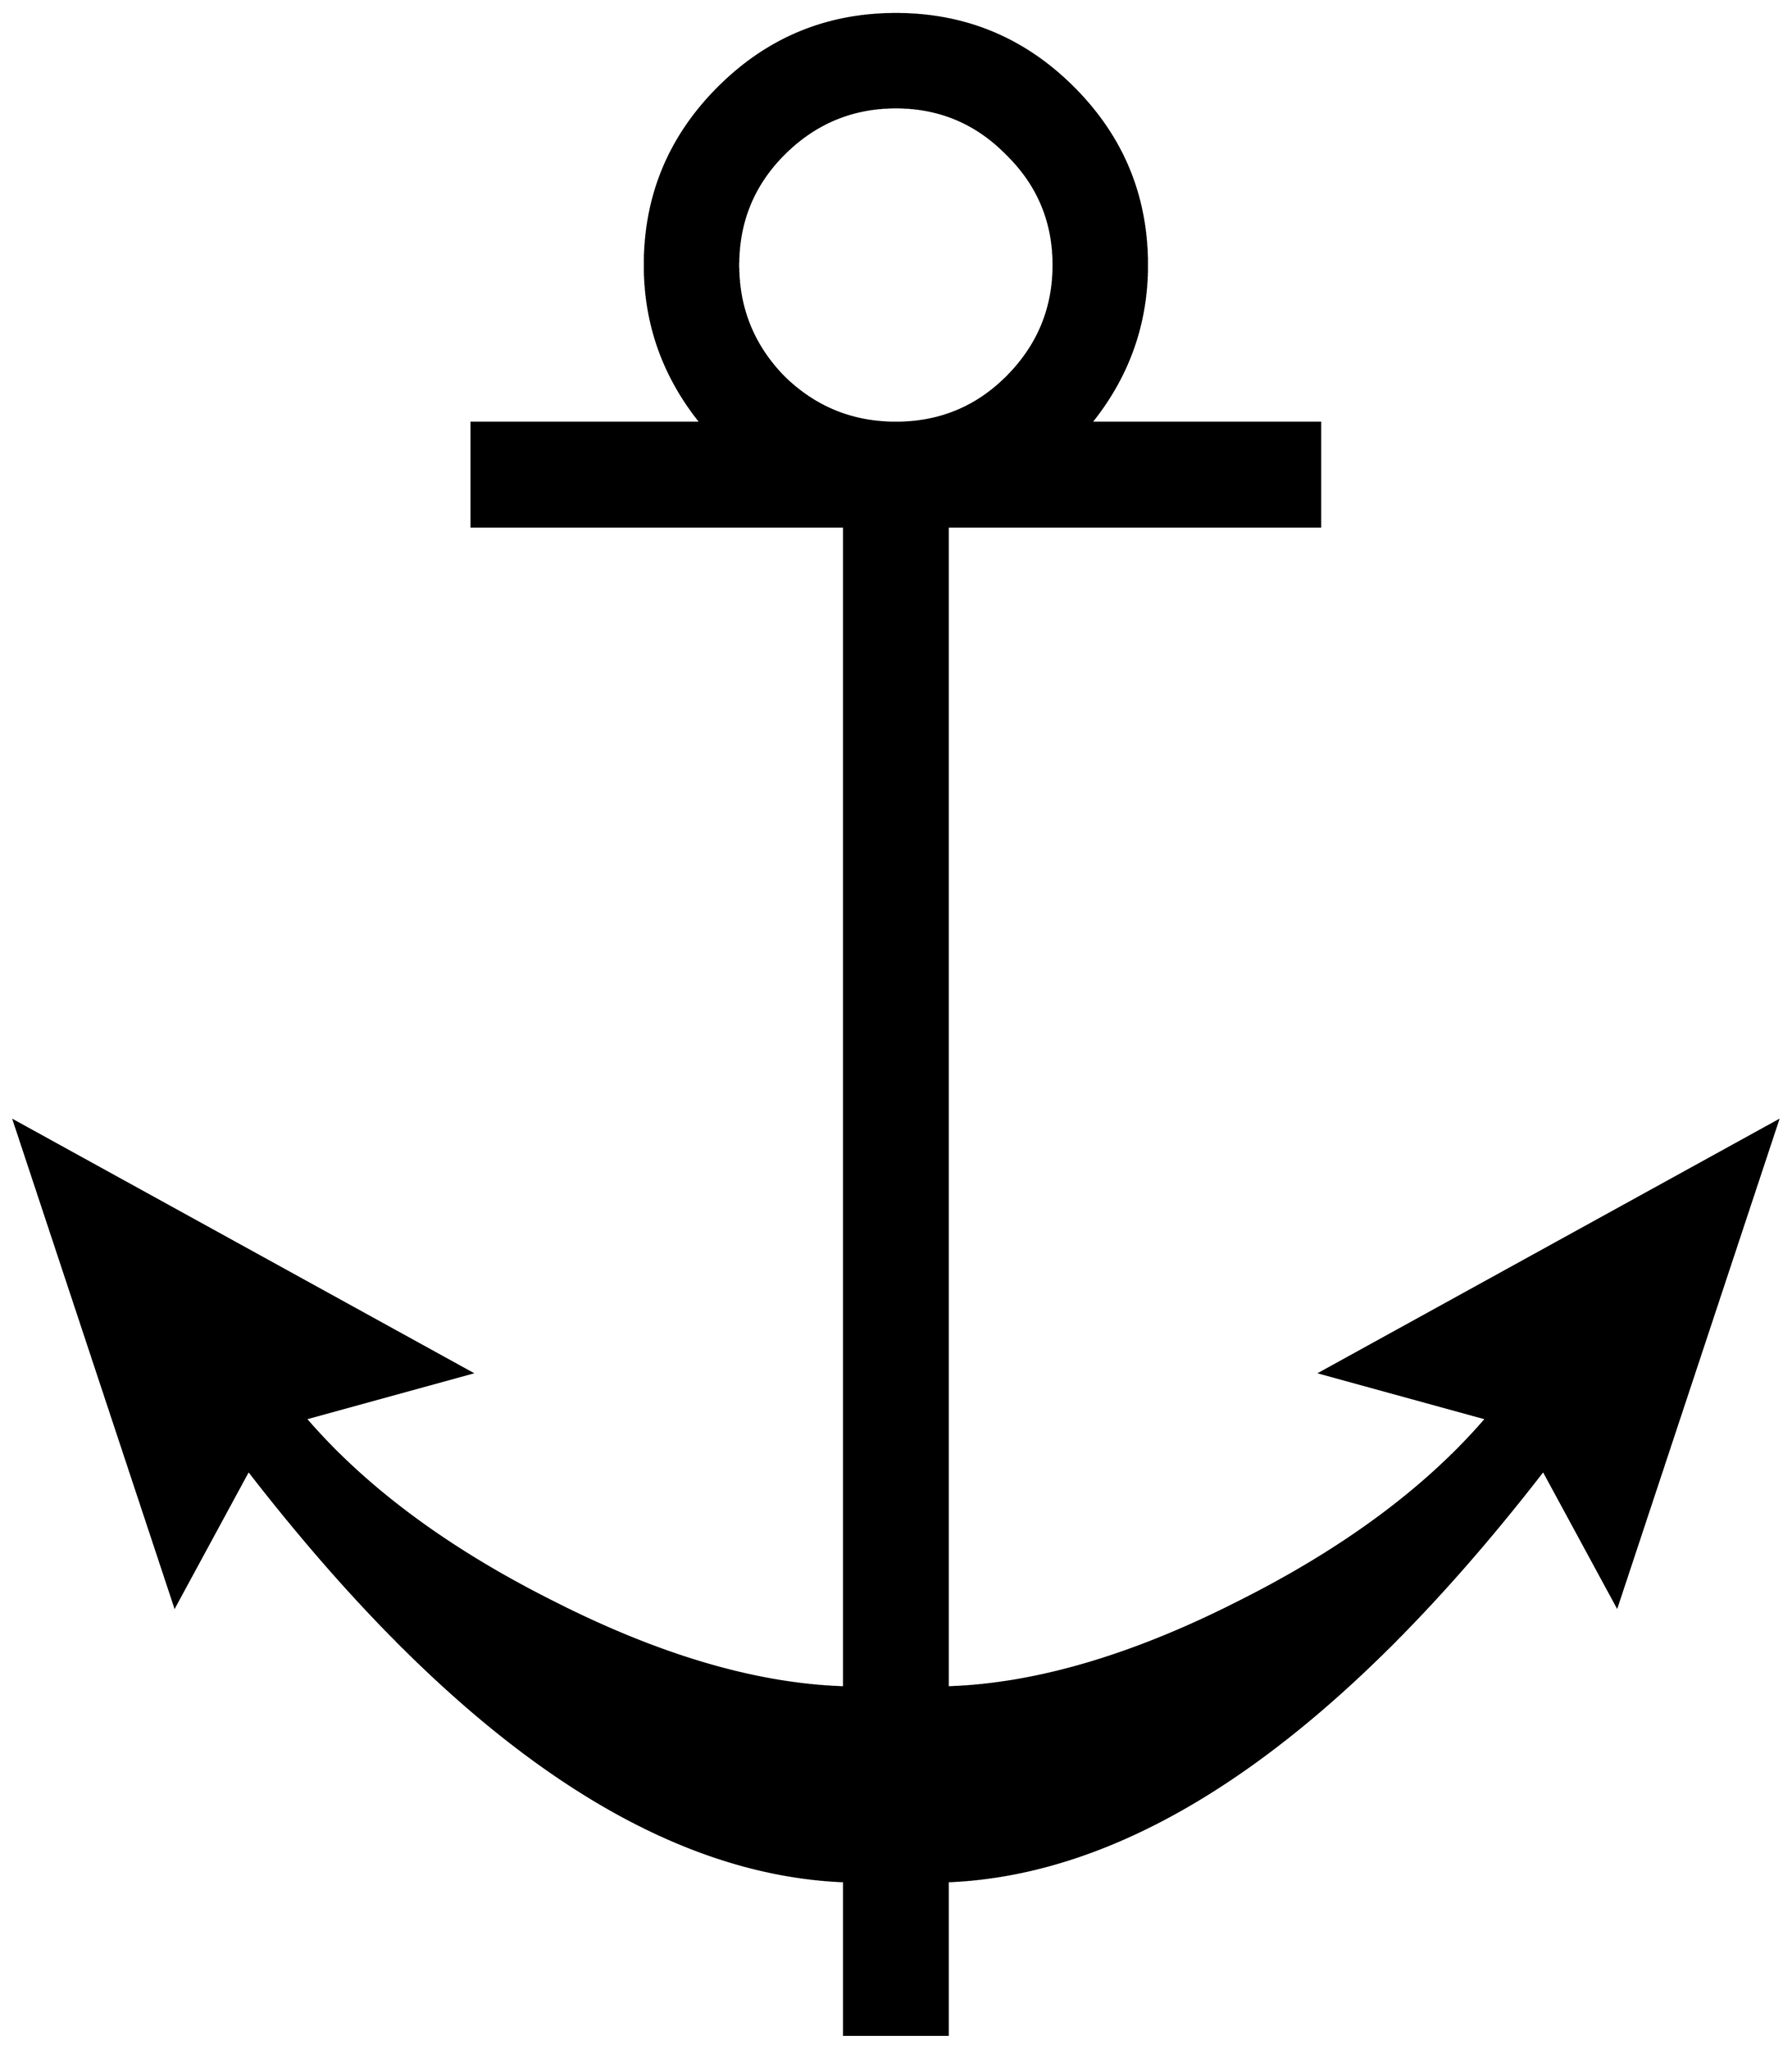 


\begin{tikzpicture}[y=0.80pt, x=0.80pt, yscale=-1.0, xscale=1.0, inner sep=0pt, outer sep=0pt]
\begin{scope}[shift={(100.0,1706.0)},nonzero rule]
  \path[draw=.,fill=.,line width=1.600pt] (1780.0,-489.0) --
    (1625.0,-21.0) -- (1554.0,-152.0) .. controls (1355.333,104.667)
    and (1164.0,236.667) .. (980.0,244.0) -- (980.0,392.0) --
    (880.0,392.0) -- (880.0,244.0) .. controls (696.0,236.667) and
    (504.667,104.667) .. (306.0,-152.0) -- (235.0,-21.0) --
    (80.0,-489.0) -- (521.0,-246.0) -- (361.0,-202.0) ..
    controls (418.333,-135.333) and (497.333,-76.667) .. (598.0,-26.0)
    .. controls (701.333,26.667) and (795.333,54.333) .. (880.0,57.0) --
    (880.0,-1062.0) -- (521.0,-1062.0) -- (521.0,-1162.0) --
    (742.0,-1162.0) .. controls (706.0,-1206.667) and
    (688.0,-1257.333) .. (688.0,-1314.0) .. controls
    (688.0,-1380.667) and (711.667,-1437.667) .. (759.0,-1485.0) ..
    controls (806.333,-1532.333) and (863.333,-1556.0) ..
    (930.0,-1556.0) .. controls (996.667,-1556.0) and
    (1053.667,-1532.333) .. (1101.0,-1485.0) .. controls
    (1148.333,-1437.667) and (1172.0,-1380.667) .. (1172.0,-1314.0) ..
    controls (1172.0,-1257.333) and (1154.0,-1206.667) ..
    (1118.0,-1162.0) -- (1339.0,-1162.0) -- (1339.0,-1062.0) --
    (980.0,-1062.0) -- (980.0,57.0) .. controls (1064.667,54.333)
    and (1158.667,26.667) .. (1262.0,-26.0) .. controls
    (1362.667,-76.667) and (1441.667,-135.333) .. (1499.0,-202.0) --
    (1339.0,-246.0) -- (1780.0,-489.0) -- cycle(1082.0,-1314.0)
    .. controls (1082.0,-1356.0) and (1067.0,-1391.667) ..
    (1037.0,-1421.0) .. controls (1007.667,-1451.0) and
    (972.0,-1466.0) .. (930.0,-1466.0) .. controls
    (888.0,-1466.0) and (852.0,-1451.0) .. (822.0,-1421.0) ..
    controls (792.667,-1391.667) and (778.0,-1356.0) ..
    (778.0,-1314.0) .. controls (778.0,-1272.0) and
    (792.667,-1236.0) .. (822.0,-1206.0) .. controls
    (852.0,-1176.667) and (888.0,-1162.0) .. (930.0,-1162.0) ..
    controls (972.0,-1162.0) and (1007.667,-1176.667) ..
    (1037.0,-1206.0) .. controls (1067.0,-1236.0) and
    (1082.0,-1272.0) .. (1082.0,-1314.0) -- cycle;
\end{scope}

\end{tikzpicture}

